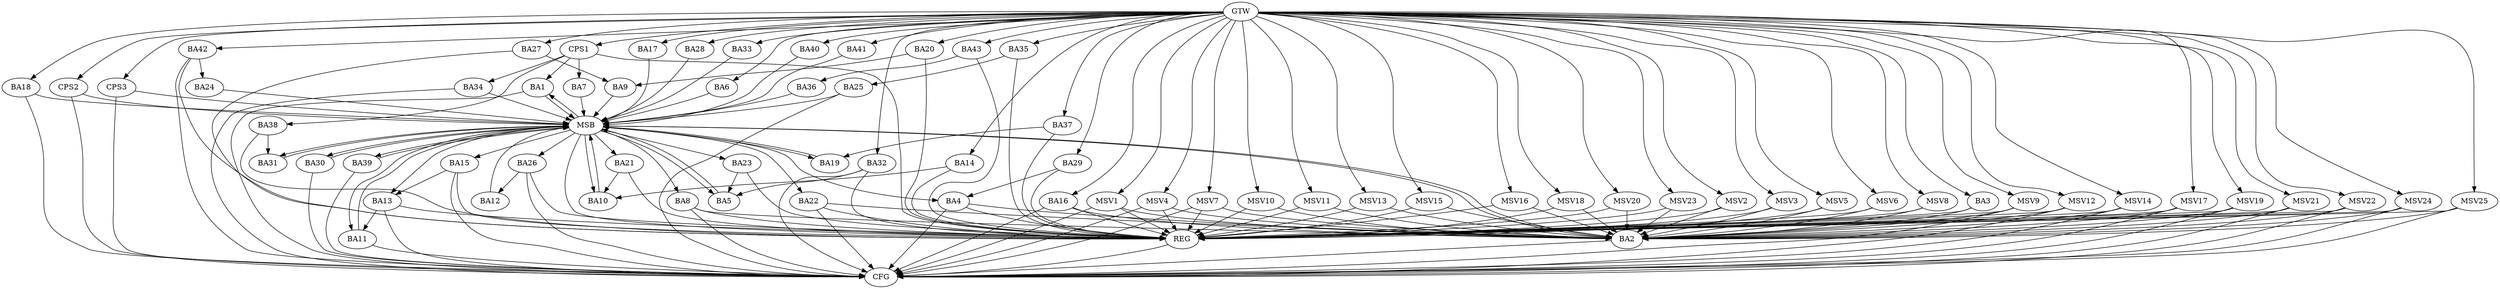 strict digraph G {
  BA1 [ label="BA1" ];
  BA2 [ label="BA2" ];
  BA3 [ label="BA3" ];
  BA4 [ label="BA4" ];
  BA5 [ label="BA5" ];
  BA6 [ label="BA6" ];
  BA7 [ label="BA7" ];
  BA8 [ label="BA8" ];
  BA9 [ label="BA9" ];
  BA10 [ label="BA10" ];
  BA11 [ label="BA11" ];
  BA12 [ label="BA12" ];
  BA13 [ label="BA13" ];
  BA14 [ label="BA14" ];
  BA15 [ label="BA15" ];
  BA16 [ label="BA16" ];
  BA17 [ label="BA17" ];
  BA18 [ label="BA18" ];
  BA19 [ label="BA19" ];
  BA20 [ label="BA20" ];
  BA21 [ label="BA21" ];
  BA22 [ label="BA22" ];
  BA23 [ label="BA23" ];
  BA24 [ label="BA24" ];
  BA25 [ label="BA25" ];
  BA26 [ label="BA26" ];
  BA27 [ label="BA27" ];
  BA28 [ label="BA28" ];
  BA29 [ label="BA29" ];
  BA30 [ label="BA30" ];
  BA31 [ label="BA31" ];
  BA32 [ label="BA32" ];
  BA33 [ label="BA33" ];
  BA34 [ label="BA34" ];
  BA35 [ label="BA35" ];
  BA36 [ label="BA36" ];
  BA37 [ label="BA37" ];
  BA38 [ label="BA38" ];
  BA39 [ label="BA39" ];
  BA40 [ label="BA40" ];
  BA41 [ label="BA41" ];
  BA42 [ label="BA42" ];
  BA43 [ label="BA43" ];
  CPS1 [ label="CPS1" ];
  CPS2 [ label="CPS2" ];
  CPS3 [ label="CPS3" ];
  GTW [ label="GTW" ];
  REG [ label="REG" ];
  MSB [ label="MSB" ];
  CFG [ label="CFG" ];
  MSV1 [ label="MSV1" ];
  MSV2 [ label="MSV2" ];
  MSV3 [ label="MSV3" ];
  MSV4 [ label="MSV4" ];
  MSV5 [ label="MSV5" ];
  MSV6 [ label="MSV6" ];
  MSV7 [ label="MSV7" ];
  MSV8 [ label="MSV8" ];
  MSV9 [ label="MSV9" ];
  MSV10 [ label="MSV10" ];
  MSV11 [ label="MSV11" ];
  MSV12 [ label="MSV12" ];
  MSV13 [ label="MSV13" ];
  MSV14 [ label="MSV14" ];
  MSV15 [ label="MSV15" ];
  MSV16 [ label="MSV16" ];
  MSV17 [ label="MSV17" ];
  MSV18 [ label="MSV18" ];
  MSV19 [ label="MSV19" ];
  MSV20 [ label="MSV20" ];
  MSV21 [ label="MSV21" ];
  MSV22 [ label="MSV22" ];
  MSV23 [ label="MSV23" ];
  MSV24 [ label="MSV24" ];
  MSV25 [ label="MSV25" ];
  BA3 -> BA2;
  BA4 -> BA2;
  BA8 -> BA2;
  BA13 -> BA11;
  BA14 -> BA10;
  BA15 -> BA13;
  BA16 -> BA2;
  BA20 -> BA9;
  BA21 -> BA10;
  BA22 -> BA2;
  BA23 -> BA5;
  BA26 -> BA12;
  BA27 -> BA9;
  BA29 -> BA4;
  BA32 -> BA5;
  BA35 -> BA25;
  BA37 -> BA19;
  BA38 -> BA31;
  BA42 -> BA24;
  BA43 -> BA36;
  CPS1 -> BA1;
  CPS1 -> BA7;
  CPS1 -> BA38;
  CPS1 -> BA34;
  GTW -> BA3;
  GTW -> BA6;
  GTW -> BA14;
  GTW -> BA16;
  GTW -> BA17;
  GTW -> BA18;
  GTW -> BA20;
  GTW -> BA27;
  GTW -> BA28;
  GTW -> BA29;
  GTW -> BA32;
  GTW -> BA33;
  GTW -> BA35;
  GTW -> BA37;
  GTW -> BA40;
  GTW -> BA41;
  GTW -> BA42;
  GTW -> BA43;
  GTW -> CPS1;
  GTW -> CPS2;
  GTW -> CPS3;
  BA3 -> REG;
  BA4 -> REG;
  BA8 -> REG;
  BA13 -> REG;
  BA14 -> REG;
  BA15 -> REG;
  BA16 -> REG;
  BA20 -> REG;
  BA21 -> REG;
  BA22 -> REG;
  BA23 -> REG;
  BA26 -> REG;
  BA27 -> REG;
  BA29 -> REG;
  BA32 -> REG;
  BA35 -> REG;
  BA37 -> REG;
  BA38 -> REG;
  BA42 -> REG;
  BA43 -> REG;
  CPS1 -> REG;
  BA1 -> MSB;
  MSB -> BA2;
  MSB -> REG;
  BA2 -> MSB;
  MSB -> BA1;
  BA5 -> MSB;
  BA6 -> MSB;
  MSB -> BA5;
  BA7 -> MSB;
  BA9 -> MSB;
  MSB -> BA4;
  BA10 -> MSB;
  MSB -> BA8;
  BA11 -> MSB;
  BA12 -> MSB;
  MSB -> BA10;
  BA17 -> MSB;
  BA18 -> MSB;
  MSB -> BA11;
  BA19 -> MSB;
  BA24 -> MSB;
  BA25 -> MSB;
  MSB -> BA23;
  BA28 -> MSB;
  BA30 -> MSB;
  MSB -> BA19;
  BA31 -> MSB;
  MSB -> BA21;
  BA33 -> MSB;
  MSB -> BA15;
  BA34 -> MSB;
  BA36 -> MSB;
  MSB -> BA22;
  BA39 -> MSB;
  MSB -> BA13;
  BA40 -> MSB;
  MSB -> BA30;
  BA41 -> MSB;
  CPS2 -> MSB;
  MSB -> BA39;
  MSB -> BA26;
  CPS3 -> MSB;
  MSB -> BA31;
  BA18 -> CFG;
  BA32 -> CFG;
  BA2 -> CFG;
  BA42 -> CFG;
  BA4 -> CFG;
  CPS3 -> CFG;
  BA25 -> CFG;
  CPS2 -> CFG;
  BA15 -> CFG;
  BA11 -> CFG;
  BA8 -> CFG;
  BA22 -> CFG;
  BA26 -> CFG;
  BA30 -> CFG;
  BA13 -> CFG;
  BA34 -> CFG;
  BA16 -> CFG;
  BA1 -> CFG;
  BA39 -> CFG;
  REG -> CFG;
  MSV1 -> BA2;
  GTW -> MSV1;
  MSV1 -> REG;
  MSV1 -> CFG;
  MSV2 -> BA2;
  MSV3 -> BA2;
  GTW -> MSV2;
  MSV2 -> REG;
  GTW -> MSV3;
  MSV3 -> REG;
  MSV4 -> BA2;
  MSV5 -> BA2;
  MSV6 -> BA2;
  GTW -> MSV4;
  MSV4 -> REG;
  MSV4 -> CFG;
  GTW -> MSV5;
  MSV5 -> REG;
  GTW -> MSV6;
  MSV6 -> REG;
  MSV7 -> BA2;
  MSV8 -> BA2;
  MSV9 -> BA2;
  GTW -> MSV7;
  MSV7 -> REG;
  MSV7 -> CFG;
  GTW -> MSV8;
  MSV8 -> REG;
  GTW -> MSV9;
  MSV9 -> REG;
  MSV9 -> CFG;
  MSV10 -> BA2;
  MSV11 -> BA2;
  MSV12 -> BA2;
  GTW -> MSV10;
  MSV10 -> REG;
  GTW -> MSV11;
  MSV11 -> REG;
  GTW -> MSV12;
  MSV12 -> REG;
  MSV12 -> CFG;
  MSV13 -> BA2;
  MSV14 -> BA2;
  GTW -> MSV13;
  MSV13 -> REG;
  GTW -> MSV14;
  MSV14 -> REG;
  MSV14 -> CFG;
  MSV15 -> BA2;
  MSV16 -> BA2;
  MSV17 -> BA2;
  GTW -> MSV15;
  MSV15 -> REG;
  GTW -> MSV16;
  MSV16 -> REG;
  GTW -> MSV17;
  MSV17 -> REG;
  MSV17 -> CFG;
  MSV18 -> BA2;
  GTW -> MSV18;
  MSV18 -> REG;
  MSV19 -> BA2;
  GTW -> MSV19;
  MSV19 -> REG;
  MSV19 -> CFG;
  MSV20 -> BA2;
  MSV21 -> BA2;
  MSV22 -> BA2;
  MSV23 -> BA2;
  MSV24 -> BA2;
  MSV25 -> BA2;
  GTW -> MSV20;
  MSV20 -> REG;
  GTW -> MSV21;
  MSV21 -> REG;
  MSV21 -> CFG;
  GTW -> MSV22;
  MSV22 -> REG;
  MSV22 -> CFG;
  GTW -> MSV23;
  MSV23 -> REG;
  GTW -> MSV24;
  MSV24 -> REG;
  MSV24 -> CFG;
  GTW -> MSV25;
  MSV25 -> REG;
  MSV25 -> CFG;
}
